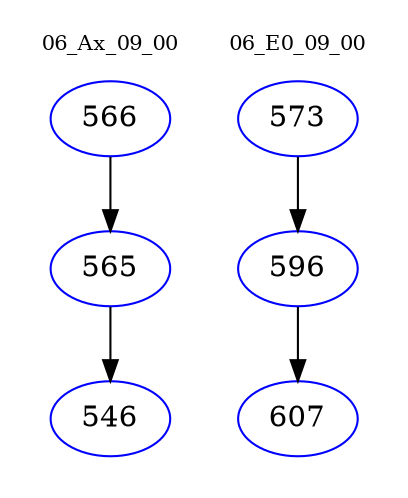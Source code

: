 digraph{
subgraph cluster_0 {
color = white
label = "06_Ax_09_00";
fontsize=10;
T0_566 [label="566", color="blue"]
T0_566 -> T0_565 [color="black"]
T0_565 [label="565", color="blue"]
T0_565 -> T0_546 [color="black"]
T0_546 [label="546", color="blue"]
}
subgraph cluster_1 {
color = white
label = "06_E0_09_00";
fontsize=10;
T1_573 [label="573", color="blue"]
T1_573 -> T1_596 [color="black"]
T1_596 [label="596", color="blue"]
T1_596 -> T1_607 [color="black"]
T1_607 [label="607", color="blue"]
}
}

